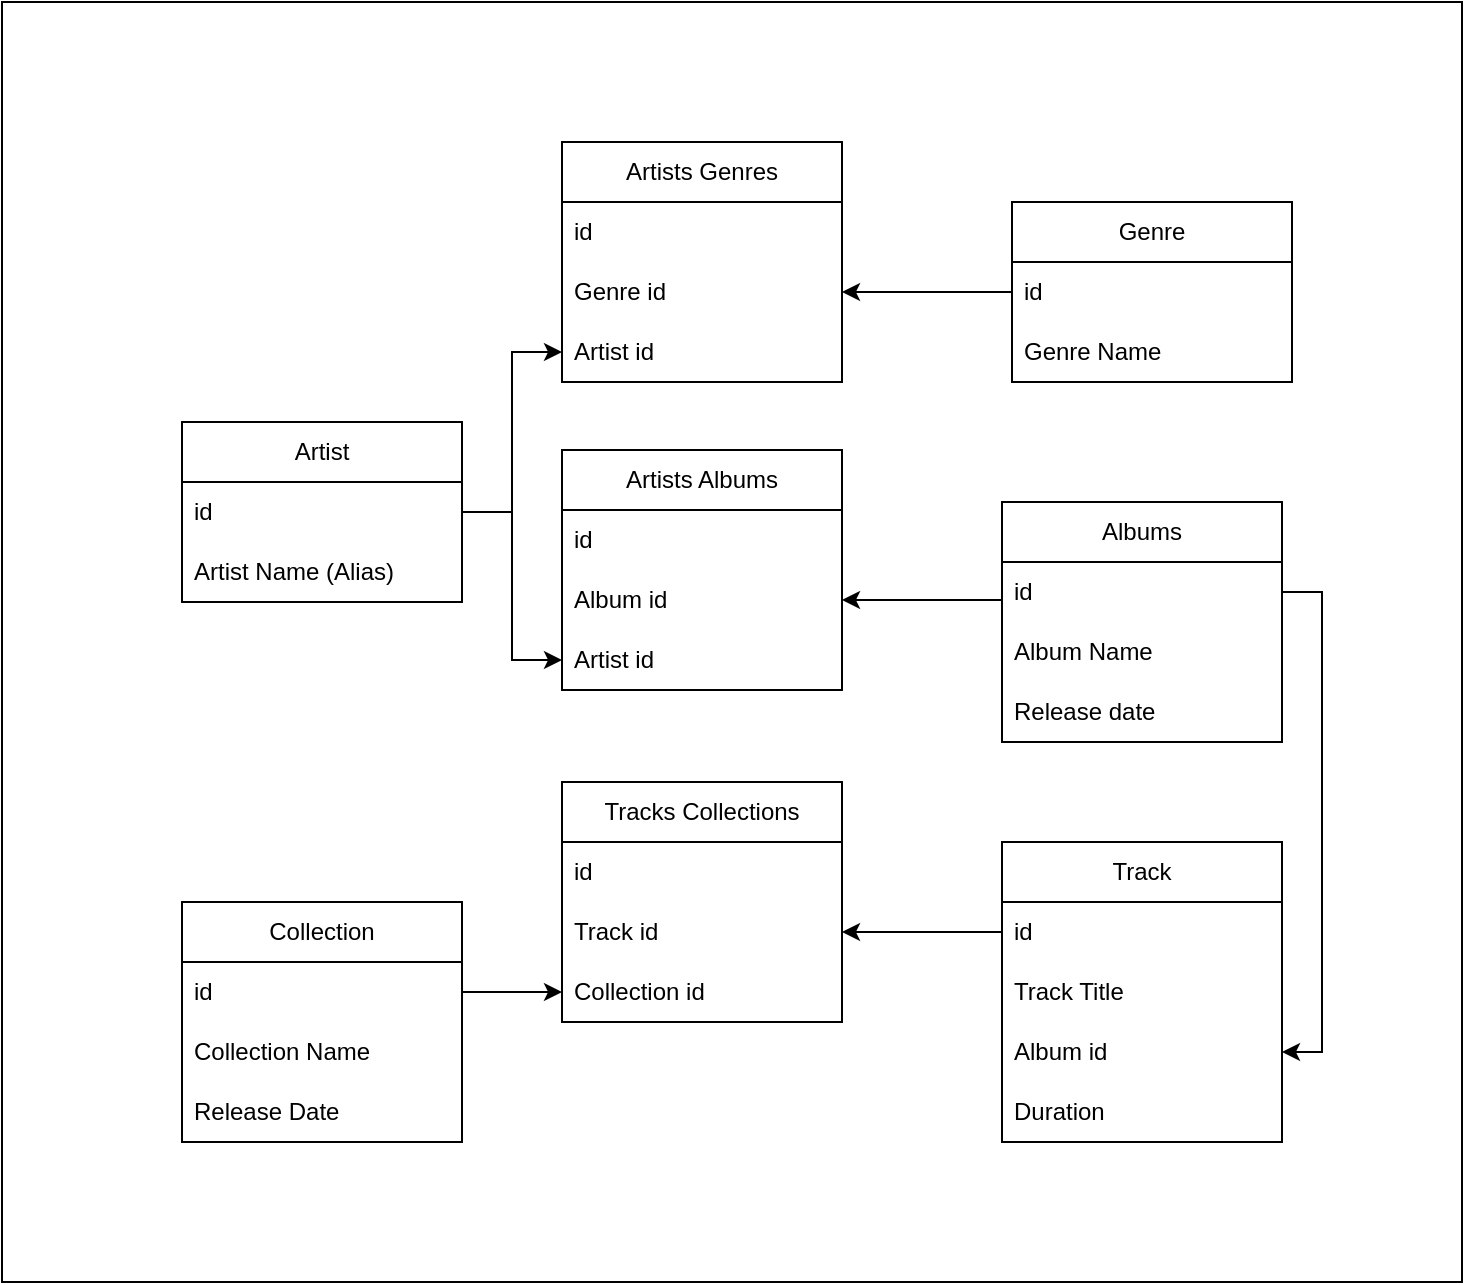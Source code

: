 <mxfile version="24.2.1" type="device">
  <diagram name="Страница — 1" id="-RHEvFDp1BERygMK3JHs">
    <mxGraphModel dx="2462" dy="922" grid="1" gridSize="10" guides="1" tooltips="1" connect="1" arrows="1" fold="1" page="1" pageScale="1" pageWidth="1169" pageHeight="827" math="0" shadow="0">
      <root>
        <mxCell id="0" />
        <mxCell id="1" parent="0" />
        <mxCell id="8cUl4sC8mFXTLl4XF8aD-45" value="" style="rounded=0;whiteSpace=wrap;html=1;" vertex="1" parent="1">
          <mxGeometry x="80" y="130" width="730" height="640" as="geometry" />
        </mxCell>
        <mxCell id="_fJ5PptLYRhQwkdgAqsN-18" value="Artists Genres" style="swimlane;fontStyle=0;childLayout=stackLayout;horizontal=1;startSize=30;horizontalStack=0;resizeParent=1;resizeParentMax=0;resizeLast=0;collapsible=1;marginBottom=0;whiteSpace=wrap;html=1;" parent="1" vertex="1">
          <mxGeometry x="360" y="200" width="140" height="120" as="geometry">
            <mxRectangle x="520" y="520" width="70" height="30" as="alternateBounds" />
          </mxGeometry>
        </mxCell>
        <mxCell id="_fJ5PptLYRhQwkdgAqsN-19" value="id&amp;nbsp;" style="text;strokeColor=none;fillColor=none;align=left;verticalAlign=middle;spacingLeft=4;spacingRight=4;overflow=hidden;points=[[0,0.5],[1,0.5]];portConstraint=eastwest;rotatable=0;whiteSpace=wrap;html=1;" parent="_fJ5PptLYRhQwkdgAqsN-18" vertex="1">
          <mxGeometry y="30" width="140" height="30" as="geometry" />
        </mxCell>
        <mxCell id="_fJ5PptLYRhQwkdgAqsN-20" value="Genre id" style="text;strokeColor=none;fillColor=none;align=left;verticalAlign=middle;spacingLeft=4;spacingRight=4;overflow=hidden;points=[[0,0.5],[1,0.5]];portConstraint=eastwest;rotatable=0;whiteSpace=wrap;html=1;" parent="_fJ5PptLYRhQwkdgAqsN-18" vertex="1">
          <mxGeometry y="60" width="140" height="30" as="geometry" />
        </mxCell>
        <mxCell id="8cUl4sC8mFXTLl4XF8aD-3" value="Artist id" style="text;strokeColor=none;fillColor=none;align=left;verticalAlign=middle;spacingLeft=4;spacingRight=4;overflow=hidden;points=[[0,0.5],[1,0.5]];portConstraint=eastwest;rotatable=0;whiteSpace=wrap;html=1;" vertex="1" parent="_fJ5PptLYRhQwkdgAqsN-18">
          <mxGeometry y="90" width="140" height="30" as="geometry" />
        </mxCell>
        <mxCell id="_fJ5PptLYRhQwkdgAqsN-149" value="Artist" style="swimlane;fontStyle=0;childLayout=stackLayout;horizontal=1;startSize=30;horizontalStack=0;resizeParent=1;resizeParentMax=0;resizeLast=0;collapsible=1;marginBottom=0;whiteSpace=wrap;html=1;" parent="1" vertex="1">
          <mxGeometry x="170" y="340" width="140" height="90" as="geometry">
            <mxRectangle x="350" y="140" width="60" height="30" as="alternateBounds" />
          </mxGeometry>
        </mxCell>
        <mxCell id="_fJ5PptLYRhQwkdgAqsN-150" value="id" style="text;strokeColor=none;fillColor=none;align=left;verticalAlign=middle;spacingLeft=4;spacingRight=4;overflow=hidden;points=[[0,0.5],[1,0.5]];portConstraint=eastwest;rotatable=0;whiteSpace=wrap;html=1;" parent="_fJ5PptLYRhQwkdgAqsN-149" vertex="1">
          <mxGeometry y="30" width="140" height="30" as="geometry" />
        </mxCell>
        <mxCell id="_fJ5PptLYRhQwkdgAqsN-151" value="Artist Name (Alias)" style="text;strokeColor=none;fillColor=none;align=left;verticalAlign=middle;spacingLeft=4;spacingRight=4;overflow=hidden;points=[[0,0.5],[1,0.5]];portConstraint=eastwest;rotatable=0;whiteSpace=wrap;html=1;" parent="_fJ5PptLYRhQwkdgAqsN-149" vertex="1">
          <mxGeometry y="60" width="140" height="30" as="geometry" />
        </mxCell>
        <mxCell id="_fJ5PptLYRhQwkdgAqsN-154" value="Artists Albums" style="swimlane;fontStyle=0;childLayout=stackLayout;horizontal=1;startSize=30;horizontalStack=0;resizeParent=1;resizeParentMax=0;resizeLast=0;collapsible=1;marginBottom=0;whiteSpace=wrap;html=1;" parent="1" vertex="1">
          <mxGeometry x="360" y="354" width="140" height="120" as="geometry">
            <mxRectangle x="350" y="140" width="60" height="30" as="alternateBounds" />
          </mxGeometry>
        </mxCell>
        <mxCell id="_fJ5PptLYRhQwkdgAqsN-155" value="id" style="text;strokeColor=none;fillColor=none;align=left;verticalAlign=middle;spacingLeft=4;spacingRight=4;overflow=hidden;points=[[0,0.5],[1,0.5]];portConstraint=eastwest;rotatable=0;whiteSpace=wrap;html=1;" parent="_fJ5PptLYRhQwkdgAqsN-154" vertex="1">
          <mxGeometry y="30" width="140" height="30" as="geometry" />
        </mxCell>
        <mxCell id="_fJ5PptLYRhQwkdgAqsN-156" value="Album id" style="text;strokeColor=none;fillColor=none;align=left;verticalAlign=middle;spacingLeft=4;spacingRight=4;overflow=hidden;points=[[0,0.5],[1,0.5]];portConstraint=eastwest;rotatable=0;whiteSpace=wrap;html=1;" parent="_fJ5PptLYRhQwkdgAqsN-154" vertex="1">
          <mxGeometry y="60" width="140" height="30" as="geometry" />
        </mxCell>
        <mxCell id="_fJ5PptLYRhQwkdgAqsN-157" value="Artist id" style="text;strokeColor=none;fillColor=none;align=left;verticalAlign=middle;spacingLeft=4;spacingRight=4;overflow=hidden;points=[[0,0.5],[1,0.5]];portConstraint=eastwest;rotatable=0;whiteSpace=wrap;html=1;" parent="_fJ5PptLYRhQwkdgAqsN-154" vertex="1">
          <mxGeometry y="90" width="140" height="30" as="geometry" />
        </mxCell>
        <mxCell id="_fJ5PptLYRhQwkdgAqsN-159" value="Track" style="swimlane;fontStyle=0;childLayout=stackLayout;horizontal=1;startSize=30;horizontalStack=0;resizeParent=1;resizeParentMax=0;resizeLast=0;collapsible=1;marginBottom=0;whiteSpace=wrap;html=1;" parent="1" vertex="1">
          <mxGeometry x="580" y="550" width="140" height="150" as="geometry">
            <mxRectangle x="350" y="140" width="60" height="30" as="alternateBounds" />
          </mxGeometry>
        </mxCell>
        <mxCell id="_fJ5PptLYRhQwkdgAqsN-160" value="id" style="text;strokeColor=none;fillColor=none;align=left;verticalAlign=middle;spacingLeft=4;spacingRight=4;overflow=hidden;points=[[0,0.5],[1,0.5]];portConstraint=eastwest;rotatable=0;whiteSpace=wrap;html=1;" parent="_fJ5PptLYRhQwkdgAqsN-159" vertex="1">
          <mxGeometry y="30" width="140" height="30" as="geometry" />
        </mxCell>
        <mxCell id="_fJ5PptLYRhQwkdgAqsN-161" value="Track Title" style="text;strokeColor=none;fillColor=none;align=left;verticalAlign=middle;spacingLeft=4;spacingRight=4;overflow=hidden;points=[[0,0.5],[1,0.5]];portConstraint=eastwest;rotatable=0;whiteSpace=wrap;html=1;" parent="_fJ5PptLYRhQwkdgAqsN-159" vertex="1">
          <mxGeometry y="60" width="140" height="30" as="geometry" />
        </mxCell>
        <mxCell id="_fJ5PptLYRhQwkdgAqsN-162" value="Album id" style="text;strokeColor=none;fillColor=none;align=left;verticalAlign=middle;spacingLeft=4;spacingRight=4;overflow=hidden;points=[[0,0.5],[1,0.5]];portConstraint=eastwest;rotatable=0;whiteSpace=wrap;html=1;" parent="_fJ5PptLYRhQwkdgAqsN-159" vertex="1">
          <mxGeometry y="90" width="140" height="30" as="geometry" />
        </mxCell>
        <mxCell id="_fJ5PptLYRhQwkdgAqsN-163" value="Duration" style="text;strokeColor=none;fillColor=none;align=left;verticalAlign=middle;spacingLeft=4;spacingRight=4;overflow=hidden;points=[[0,0.5],[1,0.5]];portConstraint=eastwest;rotatable=0;whiteSpace=wrap;html=1;" parent="_fJ5PptLYRhQwkdgAqsN-159" vertex="1">
          <mxGeometry y="120" width="140" height="30" as="geometry" />
        </mxCell>
        <mxCell id="_fJ5PptLYRhQwkdgAqsN-165" style="edgeStyle=orthogonalEdgeStyle;rounded=0;orthogonalLoop=1;jettySize=auto;html=1;exitX=1;exitY=0.5;exitDx=0;exitDy=0;entryX=0;entryY=0.5;entryDx=0;entryDy=0;" parent="1" source="_fJ5PptLYRhQwkdgAqsN-150" target="_fJ5PptLYRhQwkdgAqsN-157" edge="1">
          <mxGeometry relative="1" as="geometry" />
        </mxCell>
        <mxCell id="8cUl4sC8mFXTLl4XF8aD-6" style="edgeStyle=orthogonalEdgeStyle;rounded=0;orthogonalLoop=1;jettySize=auto;html=1;" edge="1" parent="1" source="_fJ5PptLYRhQwkdgAqsN-150" target="8cUl4sC8mFXTLl4XF8aD-3">
          <mxGeometry relative="1" as="geometry" />
        </mxCell>
        <mxCell id="8cUl4sC8mFXTLl4XF8aD-7" value="Genre" style="swimlane;fontStyle=0;childLayout=stackLayout;horizontal=1;startSize=30;horizontalStack=0;resizeParent=1;resizeParentMax=0;resizeLast=0;collapsible=1;marginBottom=0;whiteSpace=wrap;html=1;" vertex="1" parent="1">
          <mxGeometry x="585" y="230" width="140" height="90" as="geometry">
            <mxRectangle x="520" y="520" width="70" height="30" as="alternateBounds" />
          </mxGeometry>
        </mxCell>
        <mxCell id="8cUl4sC8mFXTLl4XF8aD-8" value="id&amp;nbsp;" style="text;strokeColor=none;fillColor=none;align=left;verticalAlign=middle;spacingLeft=4;spacingRight=4;overflow=hidden;points=[[0,0.5],[1,0.5]];portConstraint=eastwest;rotatable=0;whiteSpace=wrap;html=1;" vertex="1" parent="8cUl4sC8mFXTLl4XF8aD-7">
          <mxGeometry y="30" width="140" height="30" as="geometry" />
        </mxCell>
        <mxCell id="8cUl4sC8mFXTLl4XF8aD-9" value="Genre Name" style="text;strokeColor=none;fillColor=none;align=left;verticalAlign=middle;spacingLeft=4;spacingRight=4;overflow=hidden;points=[[0,0.5],[1,0.5]];portConstraint=eastwest;rotatable=0;whiteSpace=wrap;html=1;" vertex="1" parent="8cUl4sC8mFXTLl4XF8aD-7">
          <mxGeometry y="60" width="140" height="30" as="geometry" />
        </mxCell>
        <mxCell id="8cUl4sC8mFXTLl4XF8aD-13" style="edgeStyle=orthogonalEdgeStyle;rounded=0;orthogonalLoop=1;jettySize=auto;html=1;" edge="1" parent="1" source="8cUl4sC8mFXTLl4XF8aD-8" target="_fJ5PptLYRhQwkdgAqsN-20">
          <mxGeometry relative="1" as="geometry" />
        </mxCell>
        <mxCell id="8cUl4sC8mFXTLl4XF8aD-14" value="Albums" style="swimlane;fontStyle=0;childLayout=stackLayout;horizontal=1;startSize=30;horizontalStack=0;resizeParent=1;resizeParentMax=0;resizeLast=0;collapsible=1;marginBottom=0;whiteSpace=wrap;html=1;" vertex="1" parent="1">
          <mxGeometry x="580" y="380" width="140" height="120" as="geometry">
            <mxRectangle x="350" y="140" width="60" height="30" as="alternateBounds" />
          </mxGeometry>
        </mxCell>
        <mxCell id="8cUl4sC8mFXTLl4XF8aD-15" value="id" style="text;strokeColor=none;fillColor=none;align=left;verticalAlign=middle;spacingLeft=4;spacingRight=4;overflow=hidden;points=[[0,0.5],[1,0.5]];portConstraint=eastwest;rotatable=0;whiteSpace=wrap;html=1;" vertex="1" parent="8cUl4sC8mFXTLl4XF8aD-14">
          <mxGeometry y="30" width="140" height="30" as="geometry" />
        </mxCell>
        <mxCell id="8cUl4sC8mFXTLl4XF8aD-16" value="Album Name" style="text;strokeColor=none;fillColor=none;align=left;verticalAlign=middle;spacingLeft=4;spacingRight=4;overflow=hidden;points=[[0,0.5],[1,0.5]];portConstraint=eastwest;rotatable=0;whiteSpace=wrap;html=1;" vertex="1" parent="8cUl4sC8mFXTLl4XF8aD-14">
          <mxGeometry y="60" width="140" height="30" as="geometry" />
        </mxCell>
        <mxCell id="8cUl4sC8mFXTLl4XF8aD-18" value="Release date" style="text;strokeColor=none;fillColor=none;align=left;verticalAlign=middle;spacingLeft=4;spacingRight=4;overflow=hidden;points=[[0,0.5],[1,0.5]];portConstraint=eastwest;rotatable=0;whiteSpace=wrap;html=1;" vertex="1" parent="8cUl4sC8mFXTLl4XF8aD-14">
          <mxGeometry y="90" width="140" height="30" as="geometry" />
        </mxCell>
        <mxCell id="8cUl4sC8mFXTLl4XF8aD-19" style="edgeStyle=orthogonalEdgeStyle;rounded=0;orthogonalLoop=1;jettySize=auto;html=1;entryX=1;entryY=0.5;entryDx=0;entryDy=0;" edge="1" parent="1" source="8cUl4sC8mFXTLl4XF8aD-15" target="_fJ5PptLYRhQwkdgAqsN-156">
          <mxGeometry relative="1" as="geometry">
            <Array as="points">
              <mxPoint x="560" y="429" />
              <mxPoint x="560" y="429" />
            </Array>
          </mxGeometry>
        </mxCell>
        <mxCell id="8cUl4sC8mFXTLl4XF8aD-21" style="edgeStyle=orthogonalEdgeStyle;rounded=0;orthogonalLoop=1;jettySize=auto;html=1;entryX=1;entryY=0.5;entryDx=0;entryDy=0;" edge="1" parent="1" source="8cUl4sC8mFXTLl4XF8aD-15" target="_fJ5PptLYRhQwkdgAqsN-162">
          <mxGeometry relative="1" as="geometry">
            <mxPoint x="330" y="590" as="targetPoint" />
            <Array as="points">
              <mxPoint x="740" y="425" />
              <mxPoint x="740" y="655" />
            </Array>
          </mxGeometry>
        </mxCell>
        <mxCell id="8cUl4sC8mFXTLl4XF8aD-22" value="Tracks Collections" style="swimlane;fontStyle=0;childLayout=stackLayout;horizontal=1;startSize=30;horizontalStack=0;resizeParent=1;resizeParentMax=0;resizeLast=0;collapsible=1;marginBottom=0;whiteSpace=wrap;html=1;" vertex="1" parent="1">
          <mxGeometry x="360" y="520" width="140" height="120" as="geometry">
            <mxRectangle x="350" y="140" width="60" height="30" as="alternateBounds" />
          </mxGeometry>
        </mxCell>
        <mxCell id="8cUl4sC8mFXTLl4XF8aD-23" value="id" style="text;strokeColor=none;fillColor=none;align=left;verticalAlign=middle;spacingLeft=4;spacingRight=4;overflow=hidden;points=[[0,0.5],[1,0.5]];portConstraint=eastwest;rotatable=0;whiteSpace=wrap;html=1;" vertex="1" parent="8cUl4sC8mFXTLl4XF8aD-22">
          <mxGeometry y="30" width="140" height="30" as="geometry" />
        </mxCell>
        <mxCell id="8cUl4sC8mFXTLl4XF8aD-24" value="Track id" style="text;strokeColor=none;fillColor=none;align=left;verticalAlign=middle;spacingLeft=4;spacingRight=4;overflow=hidden;points=[[0,0.5],[1,0.5]];portConstraint=eastwest;rotatable=0;whiteSpace=wrap;html=1;" vertex="1" parent="8cUl4sC8mFXTLl4XF8aD-22">
          <mxGeometry y="60" width="140" height="30" as="geometry" />
        </mxCell>
        <mxCell id="8cUl4sC8mFXTLl4XF8aD-25" value="Collection id" style="text;strokeColor=none;fillColor=none;align=left;verticalAlign=middle;spacingLeft=4;spacingRight=4;overflow=hidden;points=[[0,0.5],[1,0.5]];portConstraint=eastwest;rotatable=0;whiteSpace=wrap;html=1;" vertex="1" parent="8cUl4sC8mFXTLl4XF8aD-22">
          <mxGeometry y="90" width="140" height="30" as="geometry" />
        </mxCell>
        <mxCell id="8cUl4sC8mFXTLl4XF8aD-27" style="edgeStyle=orthogonalEdgeStyle;rounded=0;orthogonalLoop=1;jettySize=auto;html=1;entryX=1;entryY=0.5;entryDx=0;entryDy=0;" edge="1" parent="1" source="_fJ5PptLYRhQwkdgAqsN-160" target="8cUl4sC8mFXTLl4XF8aD-24">
          <mxGeometry relative="1" as="geometry" />
        </mxCell>
        <mxCell id="8cUl4sC8mFXTLl4XF8aD-28" value="Collection" style="swimlane;fontStyle=0;childLayout=stackLayout;horizontal=1;startSize=30;horizontalStack=0;resizeParent=1;resizeParentMax=0;resizeLast=0;collapsible=1;marginBottom=0;whiteSpace=wrap;html=1;" vertex="1" parent="1">
          <mxGeometry x="170" y="580" width="140" height="120" as="geometry">
            <mxRectangle x="350" y="140" width="60" height="30" as="alternateBounds" />
          </mxGeometry>
        </mxCell>
        <mxCell id="8cUl4sC8mFXTLl4XF8aD-29" value="id" style="text;strokeColor=none;fillColor=none;align=left;verticalAlign=middle;spacingLeft=4;spacingRight=4;overflow=hidden;points=[[0,0.5],[1,0.5]];portConstraint=eastwest;rotatable=0;whiteSpace=wrap;html=1;" vertex="1" parent="8cUl4sC8mFXTLl4XF8aD-28">
          <mxGeometry y="30" width="140" height="30" as="geometry" />
        </mxCell>
        <mxCell id="8cUl4sC8mFXTLl4XF8aD-30" value="Collection Name" style="text;strokeColor=none;fillColor=none;align=left;verticalAlign=middle;spacingLeft=4;spacingRight=4;overflow=hidden;points=[[0,0.5],[1,0.5]];portConstraint=eastwest;rotatable=0;whiteSpace=wrap;html=1;" vertex="1" parent="8cUl4sC8mFXTLl4XF8aD-28">
          <mxGeometry y="60" width="140" height="30" as="geometry" />
        </mxCell>
        <mxCell id="8cUl4sC8mFXTLl4XF8aD-31" value="Release Date" style="text;strokeColor=none;fillColor=none;align=left;verticalAlign=middle;spacingLeft=4;spacingRight=4;overflow=hidden;points=[[0,0.5],[1,0.5]];portConstraint=eastwest;rotatable=0;whiteSpace=wrap;html=1;" vertex="1" parent="8cUl4sC8mFXTLl4XF8aD-28">
          <mxGeometry y="90" width="140" height="30" as="geometry" />
        </mxCell>
        <mxCell id="8cUl4sC8mFXTLl4XF8aD-32" style="edgeStyle=orthogonalEdgeStyle;rounded=0;orthogonalLoop=1;jettySize=auto;html=1;entryX=0;entryY=0.5;entryDx=0;entryDy=0;" edge="1" parent="1" source="8cUl4sC8mFXTLl4XF8aD-29" target="8cUl4sC8mFXTLl4XF8aD-25">
          <mxGeometry relative="1" as="geometry" />
        </mxCell>
      </root>
    </mxGraphModel>
  </diagram>
</mxfile>
